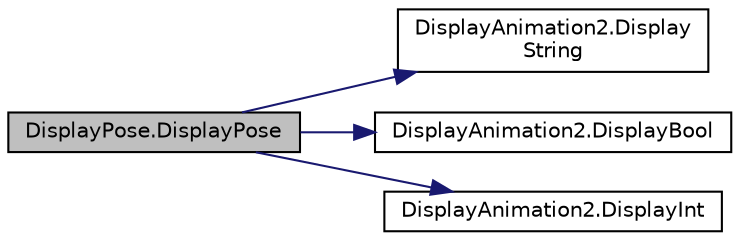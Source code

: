 digraph "DisplayPose.DisplayPose"
{
  edge [fontname="Helvetica",fontsize="10",labelfontname="Helvetica",labelfontsize="10"];
  node [fontname="Helvetica",fontsize="10",shape=record];
  rankdir="LR";
  Node0 [label="DisplayPose.DisplayPose",height=0.2,width=0.4,color="black", fillcolor="grey75", style="filled", fontcolor="black"];
  Node0 -> Node1 [color="midnightblue",fontsize="10",style="solid",fontname="Helvetica"];
  Node1 [label="DisplayAnimation2.Display\lString",height=0.2,width=0.4,color="black", fillcolor="white", style="filled",URL="$namespace_display_animation2.html#ad022ed8dee36f6dd02eaba9883652853"];
  Node0 -> Node2 [color="midnightblue",fontsize="10",style="solid",fontname="Helvetica"];
  Node2 [label="DisplayAnimation2.DisplayBool",height=0.2,width=0.4,color="black", fillcolor="white", style="filled",URL="$namespace_display_animation2.html#a68813e172bc7b686ec28958227464f4c"];
  Node0 -> Node3 [color="midnightblue",fontsize="10",style="solid",fontname="Helvetica"];
  Node3 [label="DisplayAnimation2.DisplayInt",height=0.2,width=0.4,color="black", fillcolor="white", style="filled",URL="$namespace_display_animation2.html#a263f89ba2638bc6e1ced0f21129f1fd3"];
}
